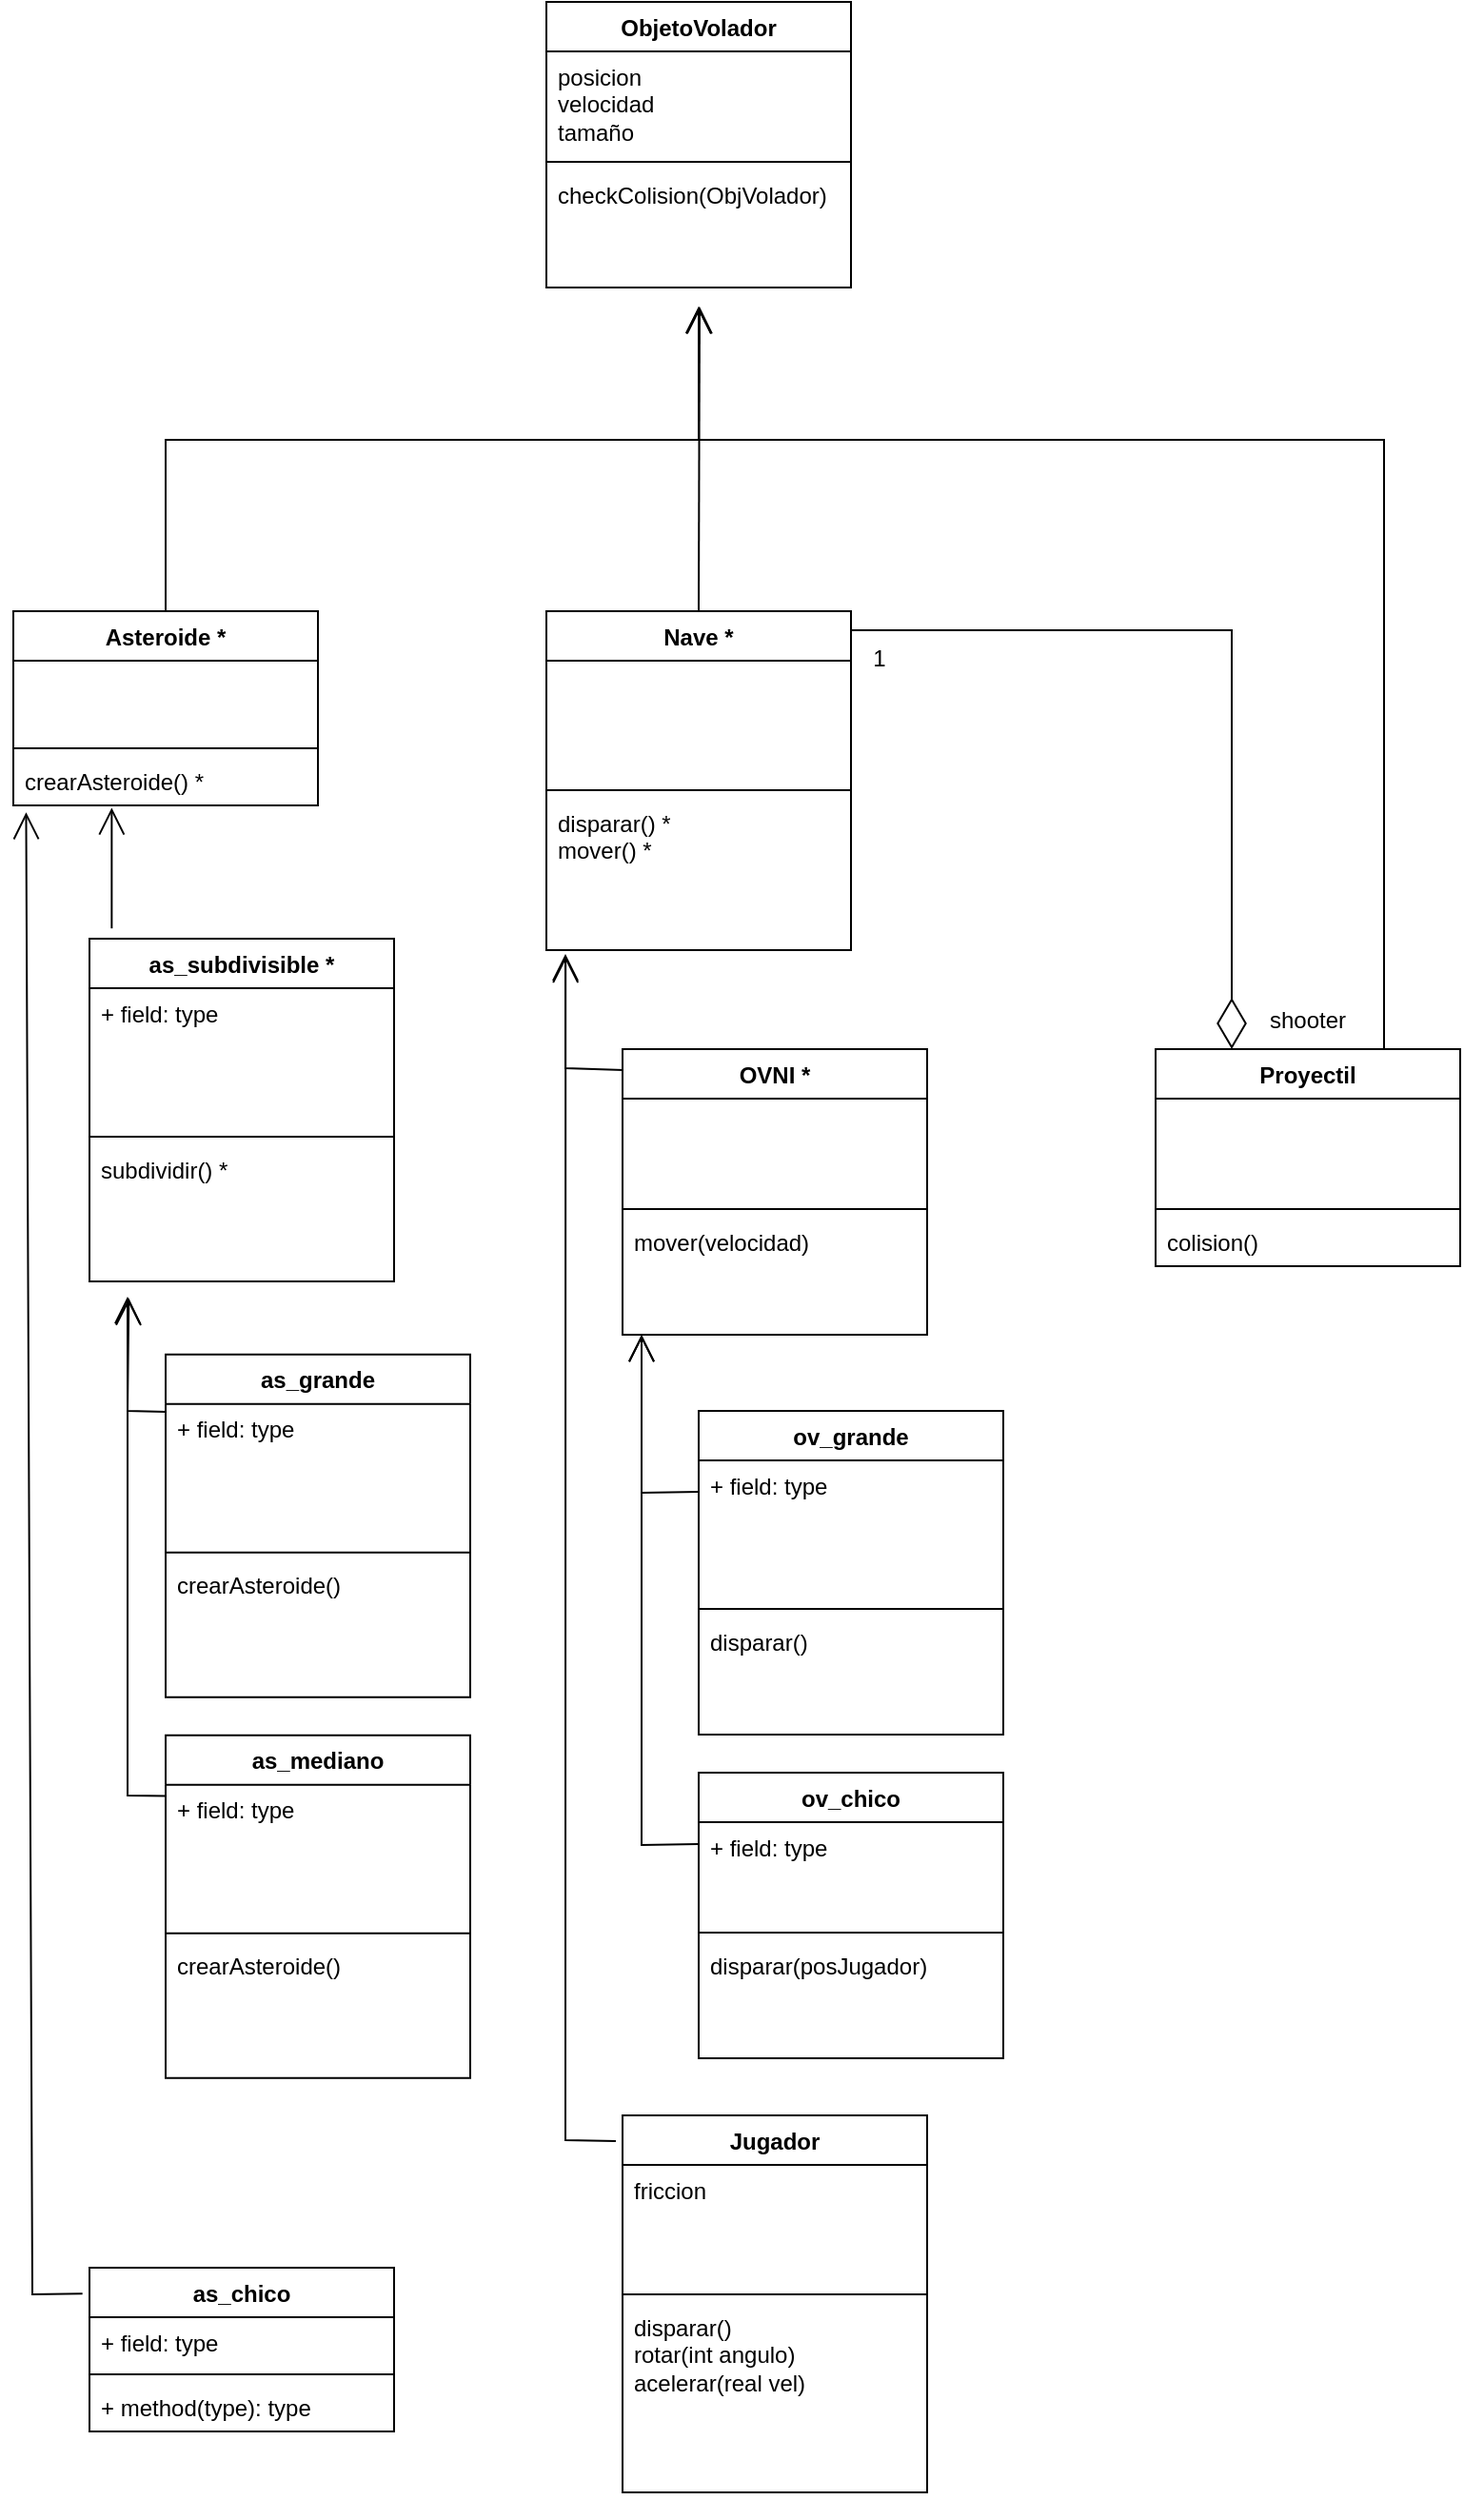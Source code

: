 <mxfile version="24.7.8">
  <diagram name="Page-1" id="pn2IBiz9rQjY-bVvJvox">
    <mxGraphModel dx="1050" dy="1798" grid="1" gridSize="10" guides="1" tooltips="1" connect="1" arrows="1" fold="1" page="1" pageScale="1" pageWidth="827" pageHeight="1169" math="0" shadow="0">
      <root>
        <mxCell id="0" />
        <mxCell id="1" parent="0" />
        <mxCell id="4KDGW-qGhdqhRM9TrZcH-1" value="Asteroide *" style="swimlane;fontStyle=1;align=center;verticalAlign=top;childLayout=stackLayout;horizontal=1;startSize=26;horizontalStack=0;resizeParent=1;resizeParentMax=0;resizeLast=0;collapsible=1;marginBottom=0;whiteSpace=wrap;html=1;" vertex="1" parent="1">
          <mxGeometry x="40" y="-560" width="160" height="102" as="geometry" />
        </mxCell>
        <mxCell id="4KDGW-qGhdqhRM9TrZcH-2" value="&amp;nbsp;&lt;div&gt;&lt;/div&gt;" style="text;strokeColor=none;fillColor=none;align=left;verticalAlign=top;spacingLeft=4;spacingRight=4;overflow=hidden;rotatable=0;points=[[0,0.5],[1,0.5]];portConstraint=eastwest;whiteSpace=wrap;html=1;" vertex="1" parent="4KDGW-qGhdqhRM9TrZcH-1">
          <mxGeometry y="26" width="160" height="42" as="geometry" />
        </mxCell>
        <mxCell id="4KDGW-qGhdqhRM9TrZcH-3" value="" style="line;strokeWidth=1;fillColor=none;align=left;verticalAlign=middle;spacingTop=-1;spacingLeft=3;spacingRight=3;rotatable=0;labelPosition=right;points=[];portConstraint=eastwest;strokeColor=inherit;" vertex="1" parent="4KDGW-qGhdqhRM9TrZcH-1">
          <mxGeometry y="68" width="160" height="8" as="geometry" />
        </mxCell>
        <mxCell id="4KDGW-qGhdqhRM9TrZcH-4" value="crearAsteroide() *" style="text;strokeColor=none;fillColor=none;align=left;verticalAlign=top;spacingLeft=4;spacingRight=4;overflow=hidden;rotatable=0;points=[[0,0.5],[1,0.5]];portConstraint=eastwest;whiteSpace=wrap;html=1;" vertex="1" parent="4KDGW-qGhdqhRM9TrZcH-1">
          <mxGeometry y="76" width="160" height="26" as="geometry" />
        </mxCell>
        <mxCell id="4KDGW-qGhdqhRM9TrZcH-5" value="as_grande" style="swimlane;fontStyle=1;align=center;verticalAlign=top;childLayout=stackLayout;horizontal=1;startSize=26;horizontalStack=0;resizeParent=1;resizeParentMax=0;resizeLast=0;collapsible=1;marginBottom=0;whiteSpace=wrap;html=1;" vertex="1" parent="1">
          <mxGeometry x="120" y="-169.59" width="160" height="180" as="geometry" />
        </mxCell>
        <mxCell id="4KDGW-qGhdqhRM9TrZcH-6" value="+ field: type" style="text;strokeColor=none;fillColor=none;align=left;verticalAlign=top;spacingLeft=4;spacingRight=4;overflow=hidden;rotatable=0;points=[[0,0.5],[1,0.5]];portConstraint=eastwest;whiteSpace=wrap;html=1;" vertex="1" parent="4KDGW-qGhdqhRM9TrZcH-5">
          <mxGeometry y="26" width="160" height="74" as="geometry" />
        </mxCell>
        <mxCell id="4KDGW-qGhdqhRM9TrZcH-7" value="" style="line;strokeWidth=1;fillColor=none;align=left;verticalAlign=middle;spacingTop=-1;spacingLeft=3;spacingRight=3;rotatable=0;labelPosition=right;points=[];portConstraint=eastwest;strokeColor=inherit;" vertex="1" parent="4KDGW-qGhdqhRM9TrZcH-5">
          <mxGeometry y="100" width="160" height="8" as="geometry" />
        </mxCell>
        <mxCell id="4KDGW-qGhdqhRM9TrZcH-8" value="crearAsteroide()" style="text;strokeColor=none;fillColor=none;align=left;verticalAlign=top;spacingLeft=4;spacingRight=4;overflow=hidden;rotatable=0;points=[[0,0.5],[1,0.5]];portConstraint=eastwest;whiteSpace=wrap;html=1;" vertex="1" parent="4KDGW-qGhdqhRM9TrZcH-5">
          <mxGeometry y="108" width="160" height="72" as="geometry" />
        </mxCell>
        <mxCell id="4KDGW-qGhdqhRM9TrZcH-9" value="as_mediano" style="swimlane;fontStyle=1;align=center;verticalAlign=top;childLayout=stackLayout;horizontal=1;startSize=26;horizontalStack=0;resizeParent=1;resizeParentMax=0;resizeLast=0;collapsible=1;marginBottom=0;whiteSpace=wrap;html=1;" vertex="1" parent="1">
          <mxGeometry x="120" y="30.41" width="160" height="180" as="geometry" />
        </mxCell>
        <mxCell id="4KDGW-qGhdqhRM9TrZcH-10" value="+ field: type" style="text;strokeColor=none;fillColor=none;align=left;verticalAlign=top;spacingLeft=4;spacingRight=4;overflow=hidden;rotatable=0;points=[[0,0.5],[1,0.5]];portConstraint=eastwest;whiteSpace=wrap;html=1;" vertex="1" parent="4KDGW-qGhdqhRM9TrZcH-9">
          <mxGeometry y="26" width="160" height="74" as="geometry" />
        </mxCell>
        <mxCell id="4KDGW-qGhdqhRM9TrZcH-11" value="" style="line;strokeWidth=1;fillColor=none;align=left;verticalAlign=middle;spacingTop=-1;spacingLeft=3;spacingRight=3;rotatable=0;labelPosition=right;points=[];portConstraint=eastwest;strokeColor=inherit;" vertex="1" parent="4KDGW-qGhdqhRM9TrZcH-9">
          <mxGeometry y="100" width="160" height="8" as="geometry" />
        </mxCell>
        <mxCell id="4KDGW-qGhdqhRM9TrZcH-12" value="crearAsteroide()" style="text;strokeColor=none;fillColor=none;align=left;verticalAlign=top;spacingLeft=4;spacingRight=4;overflow=hidden;rotatable=0;points=[[0,0.5],[1,0.5]];portConstraint=eastwest;whiteSpace=wrap;html=1;" vertex="1" parent="4KDGW-qGhdqhRM9TrZcH-9">
          <mxGeometry y="108" width="160" height="72" as="geometry" />
        </mxCell>
        <mxCell id="4KDGW-qGhdqhRM9TrZcH-13" value="as_chico&lt;div&gt;&lt;br&gt;&lt;/div&gt;" style="swimlane;fontStyle=1;align=center;verticalAlign=top;childLayout=stackLayout;horizontal=1;startSize=26;horizontalStack=0;resizeParent=1;resizeParentMax=0;resizeLast=0;collapsible=1;marginBottom=0;whiteSpace=wrap;html=1;" vertex="1" parent="1">
          <mxGeometry x="80" y="310" width="160" height="86" as="geometry" />
        </mxCell>
        <mxCell id="4KDGW-qGhdqhRM9TrZcH-14" value="+ field: type" style="text;strokeColor=none;fillColor=none;align=left;verticalAlign=top;spacingLeft=4;spacingRight=4;overflow=hidden;rotatable=0;points=[[0,0.5],[1,0.5]];portConstraint=eastwest;whiteSpace=wrap;html=1;" vertex="1" parent="4KDGW-qGhdqhRM9TrZcH-13">
          <mxGeometry y="26" width="160" height="26" as="geometry" />
        </mxCell>
        <mxCell id="4KDGW-qGhdqhRM9TrZcH-15" value="" style="line;strokeWidth=1;fillColor=none;align=left;verticalAlign=middle;spacingTop=-1;spacingLeft=3;spacingRight=3;rotatable=0;labelPosition=right;points=[];portConstraint=eastwest;strokeColor=inherit;" vertex="1" parent="4KDGW-qGhdqhRM9TrZcH-13">
          <mxGeometry y="52" width="160" height="8" as="geometry" />
        </mxCell>
        <mxCell id="4KDGW-qGhdqhRM9TrZcH-16" value="+ method(type): type" style="text;strokeColor=none;fillColor=none;align=left;verticalAlign=top;spacingLeft=4;spacingRight=4;overflow=hidden;rotatable=0;points=[[0,0.5],[1,0.5]];portConstraint=eastwest;whiteSpace=wrap;html=1;" vertex="1" parent="4KDGW-qGhdqhRM9TrZcH-13">
          <mxGeometry y="60" width="160" height="26" as="geometry" />
        </mxCell>
        <mxCell id="4KDGW-qGhdqhRM9TrZcH-19" value="" style="endArrow=open;endFill=1;endSize=12;html=1;rounded=0;exitX=0.002;exitY=0.167;exitDx=0;exitDy=0;exitPerimeter=0;entryX=0.052;entryY=1.169;entryDx=0;entryDy=0;entryPerimeter=0;" edge="1" parent="1" source="4KDGW-qGhdqhRM9TrZcH-5">
          <mxGeometry width="160" relative="1" as="geometry">
            <mxPoint x="382.32" y="0.41" as="sourcePoint" />
            <mxPoint x="100.64" y="-199.196" as="targetPoint" />
            <Array as="points">
              <mxPoint x="100" y="-140" />
            </Array>
          </mxGeometry>
        </mxCell>
        <mxCell id="4KDGW-qGhdqhRM9TrZcH-21" value="" style="endArrow=open;endFill=1;endSize=12;html=1;rounded=0;exitX=0.002;exitY=0.177;exitDx=0;exitDy=0;exitPerimeter=0;entryX=0.048;entryY=1.138;entryDx=0;entryDy=0;entryPerimeter=0;" edge="1" parent="1" source="4KDGW-qGhdqhRM9TrZcH-9">
          <mxGeometry width="160" relative="1" as="geometry">
            <mxPoint x="382.32" y="0.41" as="sourcePoint" />
            <mxPoint x="100.0" y="-200.002" as="targetPoint" />
            <Array as="points">
              <mxPoint x="100" y="62" />
            </Array>
          </mxGeometry>
        </mxCell>
        <mxCell id="4KDGW-qGhdqhRM9TrZcH-22" value="" style="endArrow=open;endFill=1;endSize=12;html=1;rounded=0;exitX=-0.023;exitY=0.158;exitDx=0;exitDy=0;exitPerimeter=0;entryX=0.042;entryY=1.138;entryDx=0;entryDy=0;entryPerimeter=0;" edge="1" parent="1" source="4KDGW-qGhdqhRM9TrZcH-13" target="4KDGW-qGhdqhRM9TrZcH-4">
          <mxGeometry width="160" relative="1" as="geometry">
            <mxPoint x="330" y="-240" as="sourcePoint" />
            <mxPoint x="490" y="-240" as="targetPoint" />
            <Array as="points">
              <mxPoint x="50" y="324" />
            </Array>
          </mxGeometry>
        </mxCell>
        <mxCell id="4KDGW-qGhdqhRM9TrZcH-23" value="as_subdivisible *&lt;div&gt;&lt;br&gt;&lt;/div&gt;" style="swimlane;fontStyle=1;align=center;verticalAlign=top;childLayout=stackLayout;horizontal=1;startSize=26;horizontalStack=0;resizeParent=1;resizeParentMax=0;resizeLast=0;collapsible=1;marginBottom=0;whiteSpace=wrap;html=1;" vertex="1" parent="1">
          <mxGeometry x="80" y="-388" width="160" height="180" as="geometry" />
        </mxCell>
        <mxCell id="4KDGW-qGhdqhRM9TrZcH-24" value="+ field: type" style="text;strokeColor=none;fillColor=none;align=left;verticalAlign=top;spacingLeft=4;spacingRight=4;overflow=hidden;rotatable=0;points=[[0,0.5],[1,0.5]];portConstraint=eastwest;whiteSpace=wrap;html=1;" vertex="1" parent="4KDGW-qGhdqhRM9TrZcH-23">
          <mxGeometry y="26" width="160" height="74" as="geometry" />
        </mxCell>
        <mxCell id="4KDGW-qGhdqhRM9TrZcH-25" value="" style="line;strokeWidth=1;fillColor=none;align=left;verticalAlign=middle;spacingTop=-1;spacingLeft=3;spacingRight=3;rotatable=0;labelPosition=right;points=[];portConstraint=eastwest;strokeColor=inherit;" vertex="1" parent="4KDGW-qGhdqhRM9TrZcH-23">
          <mxGeometry y="100" width="160" height="8" as="geometry" />
        </mxCell>
        <mxCell id="4KDGW-qGhdqhRM9TrZcH-26" value="subdividir() *" style="text;strokeColor=none;fillColor=none;align=left;verticalAlign=top;spacingLeft=4;spacingRight=4;overflow=hidden;rotatable=0;points=[[0,0.5],[1,0.5]];portConstraint=eastwest;whiteSpace=wrap;html=1;" vertex="1" parent="4KDGW-qGhdqhRM9TrZcH-23">
          <mxGeometry y="108" width="160" height="72" as="geometry" />
        </mxCell>
        <mxCell id="4KDGW-qGhdqhRM9TrZcH-27" value="" style="endArrow=open;endFill=1;endSize=12;html=1;rounded=0;entryX=0.323;entryY=1.046;entryDx=0;entryDy=0;entryPerimeter=0;exitX=0.073;exitY=-0.03;exitDx=0;exitDy=0;exitPerimeter=0;" edge="1" parent="1" source="4KDGW-qGhdqhRM9TrZcH-23" target="4KDGW-qGhdqhRM9TrZcH-4">
          <mxGeometry width="160" relative="1" as="geometry">
            <mxPoint x="91.68" y="-443.182" as="sourcePoint" />
            <mxPoint x="490" y="-270" as="targetPoint" />
          </mxGeometry>
        </mxCell>
        <mxCell id="4KDGW-qGhdqhRM9TrZcH-28" value="OVNI *" style="swimlane;fontStyle=1;align=center;verticalAlign=top;childLayout=stackLayout;horizontal=1;startSize=26;horizontalStack=0;resizeParent=1;resizeParentMax=0;resizeLast=0;collapsible=1;marginBottom=0;whiteSpace=wrap;html=1;" vertex="1" parent="1">
          <mxGeometry x="360" y="-330" width="160" height="150" as="geometry" />
        </mxCell>
        <mxCell id="4KDGW-qGhdqhRM9TrZcH-29" value="&amp;nbsp;" style="text;strokeColor=none;fillColor=none;align=left;verticalAlign=top;spacingLeft=4;spacingRight=4;overflow=hidden;rotatable=0;points=[[0,0.5],[1,0.5]];portConstraint=eastwest;whiteSpace=wrap;html=1;" vertex="1" parent="4KDGW-qGhdqhRM9TrZcH-28">
          <mxGeometry y="26" width="160" height="54" as="geometry" />
        </mxCell>
        <mxCell id="4KDGW-qGhdqhRM9TrZcH-30" value="" style="line;strokeWidth=1;fillColor=none;align=left;verticalAlign=middle;spacingTop=-1;spacingLeft=3;spacingRight=3;rotatable=0;labelPosition=right;points=[];portConstraint=eastwest;strokeColor=inherit;" vertex="1" parent="4KDGW-qGhdqhRM9TrZcH-28">
          <mxGeometry y="80" width="160" height="8" as="geometry" />
        </mxCell>
        <mxCell id="4KDGW-qGhdqhRM9TrZcH-31" value="mover(velocidad)" style="text;strokeColor=none;fillColor=none;align=left;verticalAlign=top;spacingLeft=4;spacingRight=4;overflow=hidden;rotatable=0;points=[[0,0.5],[1,0.5]];portConstraint=eastwest;whiteSpace=wrap;html=1;" vertex="1" parent="4KDGW-qGhdqhRM9TrZcH-28">
          <mxGeometry y="88" width="160" height="62" as="geometry" />
        </mxCell>
        <mxCell id="4KDGW-qGhdqhRM9TrZcH-32" value="ov_grande" style="swimlane;fontStyle=1;align=center;verticalAlign=top;childLayout=stackLayout;horizontal=1;startSize=26;horizontalStack=0;resizeParent=1;resizeParentMax=0;resizeLast=0;collapsible=1;marginBottom=0;whiteSpace=wrap;html=1;" vertex="1" parent="1">
          <mxGeometry x="400" y="-140" width="160" height="170" as="geometry" />
        </mxCell>
        <mxCell id="4KDGW-qGhdqhRM9TrZcH-33" value="+ field: type" style="text;strokeColor=none;fillColor=none;align=left;verticalAlign=top;spacingLeft=4;spacingRight=4;overflow=hidden;rotatable=0;points=[[0,0.5],[1,0.5]];portConstraint=eastwest;whiteSpace=wrap;html=1;" vertex="1" parent="4KDGW-qGhdqhRM9TrZcH-32">
          <mxGeometry y="26" width="160" height="74" as="geometry" />
        </mxCell>
        <mxCell id="4KDGW-qGhdqhRM9TrZcH-34" value="" style="line;strokeWidth=1;fillColor=none;align=left;verticalAlign=middle;spacingTop=-1;spacingLeft=3;spacingRight=3;rotatable=0;labelPosition=right;points=[];portConstraint=eastwest;strokeColor=inherit;" vertex="1" parent="4KDGW-qGhdqhRM9TrZcH-32">
          <mxGeometry y="100" width="160" height="8" as="geometry" />
        </mxCell>
        <mxCell id="4KDGW-qGhdqhRM9TrZcH-35" value="disparar()" style="text;strokeColor=none;fillColor=none;align=left;verticalAlign=top;spacingLeft=4;spacingRight=4;overflow=hidden;rotatable=0;points=[[0,0.5],[1,0.5]];portConstraint=eastwest;whiteSpace=wrap;html=1;" vertex="1" parent="4KDGW-qGhdqhRM9TrZcH-32">
          <mxGeometry y="108" width="160" height="62" as="geometry" />
        </mxCell>
        <mxCell id="4KDGW-qGhdqhRM9TrZcH-36" value="ov_chico" style="swimlane;fontStyle=1;align=center;verticalAlign=top;childLayout=stackLayout;horizontal=1;startSize=26;horizontalStack=0;resizeParent=1;resizeParentMax=0;resizeLast=0;collapsible=1;marginBottom=0;whiteSpace=wrap;html=1;" vertex="1" parent="1">
          <mxGeometry x="400" y="50.0" width="160" height="150" as="geometry" />
        </mxCell>
        <mxCell id="4KDGW-qGhdqhRM9TrZcH-37" value="+ field: type" style="text;strokeColor=none;fillColor=none;align=left;verticalAlign=top;spacingLeft=4;spacingRight=4;overflow=hidden;rotatable=0;points=[[0,0.5],[1,0.5]];portConstraint=eastwest;whiteSpace=wrap;html=1;" vertex="1" parent="4KDGW-qGhdqhRM9TrZcH-36">
          <mxGeometry y="26" width="160" height="54" as="geometry" />
        </mxCell>
        <mxCell id="4KDGW-qGhdqhRM9TrZcH-38" value="" style="line;strokeWidth=1;fillColor=none;align=left;verticalAlign=middle;spacingTop=-1;spacingLeft=3;spacingRight=3;rotatable=0;labelPosition=right;points=[];portConstraint=eastwest;strokeColor=inherit;" vertex="1" parent="4KDGW-qGhdqhRM9TrZcH-36">
          <mxGeometry y="80" width="160" height="8" as="geometry" />
        </mxCell>
        <mxCell id="4KDGW-qGhdqhRM9TrZcH-39" value="disparar(posJugador)" style="text;strokeColor=none;fillColor=none;align=left;verticalAlign=top;spacingLeft=4;spacingRight=4;overflow=hidden;rotatable=0;points=[[0,0.5],[1,0.5]];portConstraint=eastwest;whiteSpace=wrap;html=1;" vertex="1" parent="4KDGW-qGhdqhRM9TrZcH-36">
          <mxGeometry y="88" width="160" height="62" as="geometry" />
        </mxCell>
        <mxCell id="4KDGW-qGhdqhRM9TrZcH-40" value="" style="endArrow=open;endFill=1;endSize=12;html=1;rounded=0;exitX=0;exitY=0.25;exitDx=0;exitDy=0;" edge="1" parent="1" source="4KDGW-qGhdqhRM9TrZcH-32">
          <mxGeometry width="160" relative="1" as="geometry">
            <mxPoint x="330" y="-270" as="sourcePoint" />
            <mxPoint x="370" y="-180" as="targetPoint" />
            <Array as="points">
              <mxPoint x="370" y="-97" />
            </Array>
          </mxGeometry>
        </mxCell>
        <mxCell id="4KDGW-qGhdqhRM9TrZcH-41" value="" style="endArrow=open;endFill=1;endSize=12;html=1;rounded=0;exitX=0;exitY=0.25;exitDx=0;exitDy=0;" edge="1" parent="1" source="4KDGW-qGhdqhRM9TrZcH-36">
          <mxGeometry width="160" relative="1" as="geometry">
            <mxPoint x="330" y="-270" as="sourcePoint" />
            <mxPoint x="370" y="-180" as="targetPoint" />
            <Array as="points">
              <mxPoint x="370" y="88" />
            </Array>
          </mxGeometry>
        </mxCell>
        <mxCell id="4KDGW-qGhdqhRM9TrZcH-42" value="Jugador" style="swimlane;fontStyle=1;align=center;verticalAlign=top;childLayout=stackLayout;horizontal=1;startSize=26;horizontalStack=0;resizeParent=1;resizeParentMax=0;resizeLast=0;collapsible=1;marginBottom=0;whiteSpace=wrap;html=1;" vertex="1" parent="1">
          <mxGeometry x="360" y="230" width="160" height="198" as="geometry" />
        </mxCell>
        <mxCell id="4KDGW-qGhdqhRM9TrZcH-43" value="friccion" style="text;strokeColor=none;fillColor=none;align=left;verticalAlign=top;spacingLeft=4;spacingRight=4;overflow=hidden;rotatable=0;points=[[0,0.5],[1,0.5]];portConstraint=eastwest;whiteSpace=wrap;html=1;" vertex="1" parent="4KDGW-qGhdqhRM9TrZcH-42">
          <mxGeometry y="26" width="160" height="64" as="geometry" />
        </mxCell>
        <mxCell id="4KDGW-qGhdqhRM9TrZcH-44" value="" style="line;strokeWidth=1;fillColor=none;align=left;verticalAlign=middle;spacingTop=-1;spacingLeft=3;spacingRight=3;rotatable=0;labelPosition=right;points=[];portConstraint=eastwest;strokeColor=inherit;" vertex="1" parent="4KDGW-qGhdqhRM9TrZcH-42">
          <mxGeometry y="90" width="160" height="8" as="geometry" />
        </mxCell>
        <mxCell id="4KDGW-qGhdqhRM9TrZcH-45" value="&lt;div&gt;disparar()&lt;/div&gt;rotar(int angulo)&lt;div&gt;acelerar(real vel)&lt;/div&gt;" style="text;strokeColor=none;fillColor=none;align=left;verticalAlign=top;spacingLeft=4;spacingRight=4;overflow=hidden;rotatable=0;points=[[0,0.5],[1,0.5]];portConstraint=eastwest;whiteSpace=wrap;html=1;" vertex="1" parent="4KDGW-qGhdqhRM9TrZcH-42">
          <mxGeometry y="98" width="160" height="100" as="geometry" />
        </mxCell>
        <mxCell id="4KDGW-qGhdqhRM9TrZcH-46" value="Proyectil" style="swimlane;fontStyle=1;align=center;verticalAlign=top;childLayout=stackLayout;horizontal=1;startSize=26;horizontalStack=0;resizeParent=1;resizeParentMax=0;resizeLast=0;collapsible=1;marginBottom=0;whiteSpace=wrap;html=1;" vertex="1" parent="1">
          <mxGeometry x="640" y="-330" width="160" height="114" as="geometry" />
        </mxCell>
        <mxCell id="4KDGW-qGhdqhRM9TrZcH-47" value="&lt;div&gt;&amp;nbsp;&lt;/div&gt;" style="text;strokeColor=none;fillColor=none;align=left;verticalAlign=top;spacingLeft=4;spacingRight=4;overflow=hidden;rotatable=0;points=[[0,0.5],[1,0.5]];portConstraint=eastwest;whiteSpace=wrap;html=1;" vertex="1" parent="4KDGW-qGhdqhRM9TrZcH-46">
          <mxGeometry y="26" width="160" height="54" as="geometry" />
        </mxCell>
        <mxCell id="4KDGW-qGhdqhRM9TrZcH-48" value="" style="line;strokeWidth=1;fillColor=none;align=left;verticalAlign=middle;spacingTop=-1;spacingLeft=3;spacingRight=3;rotatable=0;labelPosition=right;points=[];portConstraint=eastwest;strokeColor=inherit;" vertex="1" parent="4KDGW-qGhdqhRM9TrZcH-46">
          <mxGeometry y="80" width="160" height="8" as="geometry" />
        </mxCell>
        <mxCell id="4KDGW-qGhdqhRM9TrZcH-49" value="colision()" style="text;strokeColor=none;fillColor=none;align=left;verticalAlign=top;spacingLeft=4;spacingRight=4;overflow=hidden;rotatable=0;points=[[0,0.5],[1,0.5]];portConstraint=eastwest;whiteSpace=wrap;html=1;" vertex="1" parent="4KDGW-qGhdqhRM9TrZcH-46">
          <mxGeometry y="88" width="160" height="26" as="geometry" />
        </mxCell>
        <mxCell id="4KDGW-qGhdqhRM9TrZcH-51" value="Nave *" style="swimlane;fontStyle=1;align=center;verticalAlign=top;childLayout=stackLayout;horizontal=1;startSize=26;horizontalStack=0;resizeParent=1;resizeParentMax=0;resizeLast=0;collapsible=1;marginBottom=0;whiteSpace=wrap;html=1;" vertex="1" parent="1">
          <mxGeometry x="320" y="-560" width="160" height="178" as="geometry" />
        </mxCell>
        <mxCell id="4KDGW-qGhdqhRM9TrZcH-52" value="&lt;div&gt;&lt;/div&gt;" style="text;strokeColor=none;fillColor=none;align=left;verticalAlign=top;spacingLeft=4;spacingRight=4;overflow=hidden;rotatable=0;points=[[0,0.5],[1,0.5]];portConstraint=eastwest;whiteSpace=wrap;html=1;" vertex="1" parent="4KDGW-qGhdqhRM9TrZcH-51">
          <mxGeometry y="26" width="160" height="64" as="geometry" />
        </mxCell>
        <mxCell id="4KDGW-qGhdqhRM9TrZcH-53" value="" style="line;strokeWidth=1;fillColor=none;align=left;verticalAlign=middle;spacingTop=-1;spacingLeft=3;spacingRight=3;rotatable=0;labelPosition=right;points=[];portConstraint=eastwest;strokeColor=inherit;" vertex="1" parent="4KDGW-qGhdqhRM9TrZcH-51">
          <mxGeometry y="90" width="160" height="8" as="geometry" />
        </mxCell>
        <mxCell id="4KDGW-qGhdqhRM9TrZcH-54" value="disparar() *&lt;div&gt;mover() *&amp;nbsp;&lt;/div&gt;" style="text;strokeColor=none;fillColor=none;align=left;verticalAlign=top;spacingLeft=4;spacingRight=4;overflow=hidden;rotatable=0;points=[[0,0.5],[1,0.5]];portConstraint=eastwest;whiteSpace=wrap;html=1;" vertex="1" parent="4KDGW-qGhdqhRM9TrZcH-51">
          <mxGeometry y="98" width="160" height="80" as="geometry" />
        </mxCell>
        <mxCell id="4KDGW-qGhdqhRM9TrZcH-55" value="" style="endArrow=open;endFill=1;endSize=12;html=1;rounded=0;exitX=0.003;exitY=0.073;exitDx=0;exitDy=0;exitPerimeter=0;" edge="1" parent="1" source="4KDGW-qGhdqhRM9TrZcH-28">
          <mxGeometry width="160" relative="1" as="geometry">
            <mxPoint x="330" y="-110" as="sourcePoint" />
            <mxPoint x="330" y="-380" as="targetPoint" />
            <Array as="points">
              <mxPoint x="330" y="-320" />
            </Array>
          </mxGeometry>
        </mxCell>
        <mxCell id="4KDGW-qGhdqhRM9TrZcH-56" value="" style="endArrow=open;endFill=1;endSize=12;html=1;rounded=0;exitX=-0.022;exitY=0.068;exitDx=0;exitDy=0;entryX=0.063;entryY=1.037;entryDx=0;entryDy=0;entryPerimeter=0;exitPerimeter=0;" edge="1" parent="1" source="4KDGW-qGhdqhRM9TrZcH-42" target="4KDGW-qGhdqhRM9TrZcH-54">
          <mxGeometry width="160" relative="1" as="geometry">
            <mxPoint x="330" y="-110" as="sourcePoint" />
            <mxPoint x="330" y="-350" as="targetPoint" />
            <Array as="points">
              <mxPoint x="330" y="243" />
            </Array>
          </mxGeometry>
        </mxCell>
        <mxCell id="4KDGW-qGhdqhRM9TrZcH-59" value="" style="endArrow=diamondThin;endFill=0;endSize=24;html=1;rounded=0;entryX=0.25;entryY=0;entryDx=0;entryDy=0;exitX=0;exitY=0;exitDx=0;exitDy=0;" edge="1" parent="1" source="4KDGW-qGhdqhRM9TrZcH-60" target="4KDGW-qGhdqhRM9TrZcH-46">
          <mxGeometry width="160" relative="1" as="geometry">
            <mxPoint x="330" y="-260" as="sourcePoint" />
            <mxPoint x="490" y="-260" as="targetPoint" />
            <Array as="points">
              <mxPoint x="680" y="-550" />
              <mxPoint x="680" y="-400" />
            </Array>
          </mxGeometry>
        </mxCell>
        <mxCell id="4KDGW-qGhdqhRM9TrZcH-60" value="1" style="text;html=1;align=center;verticalAlign=middle;whiteSpace=wrap;rounded=0;" vertex="1" parent="1">
          <mxGeometry x="480" y="-550" width="30" height="30" as="geometry" />
        </mxCell>
        <mxCell id="4KDGW-qGhdqhRM9TrZcH-61" value="shooter" style="text;html=1;align=center;verticalAlign=middle;whiteSpace=wrap;rounded=0;" vertex="1" parent="1">
          <mxGeometry x="690" y="-360" width="60" height="30" as="geometry" />
        </mxCell>
        <mxCell id="4KDGW-qGhdqhRM9TrZcH-63" value="ObjetoVolador" style="swimlane;fontStyle=1;align=center;verticalAlign=top;childLayout=stackLayout;horizontal=1;startSize=26;horizontalStack=0;resizeParent=1;resizeParentMax=0;resizeLast=0;collapsible=1;marginBottom=0;whiteSpace=wrap;html=1;" vertex="1" parent="1">
          <mxGeometry x="320" y="-880" width="160" height="150" as="geometry" />
        </mxCell>
        <mxCell id="4KDGW-qGhdqhRM9TrZcH-64" value="posicion&lt;div&gt;velocidad&lt;/div&gt;&lt;div&gt;tamaño&lt;/div&gt;" style="text;strokeColor=none;fillColor=none;align=left;verticalAlign=top;spacingLeft=4;spacingRight=4;overflow=hidden;rotatable=0;points=[[0,0.5],[1,0.5]];portConstraint=eastwest;whiteSpace=wrap;html=1;" vertex="1" parent="4KDGW-qGhdqhRM9TrZcH-63">
          <mxGeometry y="26" width="160" height="54" as="geometry" />
        </mxCell>
        <mxCell id="4KDGW-qGhdqhRM9TrZcH-65" value="" style="line;strokeWidth=1;fillColor=none;align=left;verticalAlign=middle;spacingTop=-1;spacingLeft=3;spacingRight=3;rotatable=0;labelPosition=right;points=[];portConstraint=eastwest;strokeColor=inherit;" vertex="1" parent="4KDGW-qGhdqhRM9TrZcH-63">
          <mxGeometry y="80" width="160" height="8" as="geometry" />
        </mxCell>
        <mxCell id="4KDGW-qGhdqhRM9TrZcH-66" value="checkColision(ObjVolador)" style="text;strokeColor=none;fillColor=none;align=left;verticalAlign=top;spacingLeft=4;spacingRight=4;overflow=hidden;rotatable=0;points=[[0,0.5],[1,0.5]];portConstraint=eastwest;whiteSpace=wrap;html=1;" vertex="1" parent="4KDGW-qGhdqhRM9TrZcH-63">
          <mxGeometry y="88" width="160" height="62" as="geometry" />
        </mxCell>
        <mxCell id="4KDGW-qGhdqhRM9TrZcH-67" value="" style="endArrow=open;endFill=1;endSize=12;html=1;rounded=0;exitX=0.5;exitY=0;exitDx=0;exitDy=0;entryX=0.503;entryY=1.162;entryDx=0;entryDy=0;entryPerimeter=0;" edge="1" parent="1" source="4KDGW-qGhdqhRM9TrZcH-51" target="4KDGW-qGhdqhRM9TrZcH-66">
          <mxGeometry width="160" relative="1" as="geometry">
            <mxPoint x="330" y="-590" as="sourcePoint" />
            <mxPoint x="400" y="-690" as="targetPoint" />
          </mxGeometry>
        </mxCell>
        <mxCell id="4KDGW-qGhdqhRM9TrZcH-68" value="" style="endArrow=open;endFill=1;endSize=12;html=1;rounded=0;exitX=0.5;exitY=0;exitDx=0;exitDy=0;" edge="1" parent="1" source="4KDGW-qGhdqhRM9TrZcH-1">
          <mxGeometry width="160" relative="1" as="geometry">
            <mxPoint x="330" y="-590" as="sourcePoint" />
            <mxPoint x="400" y="-720" as="targetPoint" />
            <Array as="points">
              <mxPoint x="120" y="-650" />
              <mxPoint x="400" y="-650" />
            </Array>
          </mxGeometry>
        </mxCell>
        <mxCell id="4KDGW-qGhdqhRM9TrZcH-69" value="" style="endArrow=open;endFill=1;endSize=12;html=1;rounded=0;exitX=0.75;exitY=0;exitDx=0;exitDy=0;" edge="1" parent="1" source="4KDGW-qGhdqhRM9TrZcH-46">
          <mxGeometry width="160" relative="1" as="geometry">
            <mxPoint x="130" y="-550" as="sourcePoint" />
            <mxPoint x="400" y="-720" as="targetPoint" />
            <Array as="points">
              <mxPoint x="760" y="-650" />
              <mxPoint x="400" y="-650" />
            </Array>
          </mxGeometry>
        </mxCell>
      </root>
    </mxGraphModel>
  </diagram>
</mxfile>
